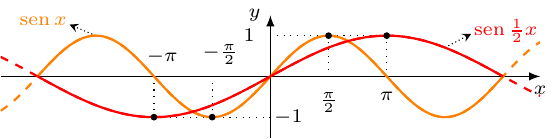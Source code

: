 \documentclass[crop]{standalone}
\usepackage[dvipsnames]{xcolor}
\usepackage{tikz}
\usepackage{pgfplots}
\pgfplotsset{compat=1.18}
\usetikzlibrary{shapes.geometric,positioning}
\begin{document}
  \begin{tikzpicture}[font=\scriptsize]
    \begin{axis}[%
      % trig format plots=rad,
      axis x line=center,axis y line=center,
      % axis on top,
      unit vector ratio={1 1.1},
      xlabel={$x$},ylabel={$y$},
      xlabel style={below},ylabel style={left},
      xmin=-2*pi-1,xmax=2*pi+1,
      xtick={pi/2,(pi/2)/(b)},
      xticklabels={$\frac{\pi}{2}$,$\pi$},
      xtick style={draw=none},
      extra x ticks={-(pi/2)/(b),-pi/2},
      extra x tick labels={$-\pi$,$-\frac{\pi}{2}$},
      extra x tick style={xticklabel style={above,xshift=0.3em,yshift=0.3em}},
      ymin=-1.5,ymax=1.5,
      ytick={1},
      ytick style={draw=none},
      yticklabels={$1$},
      extra y ticks={-1},
      extra y tick style={yticklabel style={right}},
      extra y tick labels={$-1$},
      restrict y to domain=-3:3,
      axis line style={-latex},
      % legend entries={$\mbox{sen}\,{x}$,,$\mbox{sen}\,{\frac{1}{2}x}$},
      % legend columns=2,
      %legend style={at={(axis cs:-2.8,-1.6)}},
      declare function={
        b = 0.5;
        f(\x) = sin(deg(\x));
        g(\x) = f(b*\x);
      }
    ]%
      \def\x{pi/2};

      \draw[dotted] (\x,{f(\x)}) -- (\x,0);
      \draw[dotted] (\x/b,{g(\x/b)}) -- (\x/b,0);
      \draw[dotted] (0,{g(\x/b)}) -- (\x/b,{g(\x/b)});

      \draw[dotted] (-\x,{f(-\x)}) -- (-\x,0);
      \draw[dotted] (-\x/b,{g(-\x/b)}) -- (-\x/b,0);
      \draw[dotted] (0,{g(-\x/b)}) -- (-\x/b,{g(-\x/b)});

      \draw[densely dotted,-stealth] (3*pi/2,{g(3*pi/2)}) -- +(0.95em,0.5em);
      \node[color=red,xshift=2.2em,yshift=0.6em] at (3*pi/2,{g(3*pi/2)})  {$\mbox{sen}\,{\frac{1}{2}x}$};

      \draw[densely dotted,-stealth] (-3*pi/2,{f(-3*pi/2)}) -- +(-0.95em,0.4em);
      \node[color=orange,xshift=-1.9em,yshift=0.5em] at (-3*pi/2,{f(-3*pi/2)})  {$\mbox{sen}\,{x}$};

      \addplot[mark=none,domain=-2*pi:2*pi,color=orange,thick,samples=1000]{f(x)};
      \addplot[mark=none,dashed,domain=-2*pi-1:2*pi+1,color=orange,thick,samples=1000]{f(x)};
      \addplot[mark=none,domain=-2*pi:2*pi,color=red,thick,samples=1000]{g(x)};
      \addplot[mark=none,dashed,domain=-2*pi-1:2*pi+1,color=red,thick,samples=1000]{g(x)};

      \draw[fill=black] (\x,{f(\x)}) circle (1pt);
      \draw[fill=black] (\x/b,{g(\x/b)}) circle (1pt);

      \draw[fill=black] (-\x,{f(-\x)}) circle (1pt);
      \draw[fill=black] (-\x/b,{g(-\x/b)}) circle (1pt);
    \end{axis}
  \end{tikzpicture}%
\end{document}